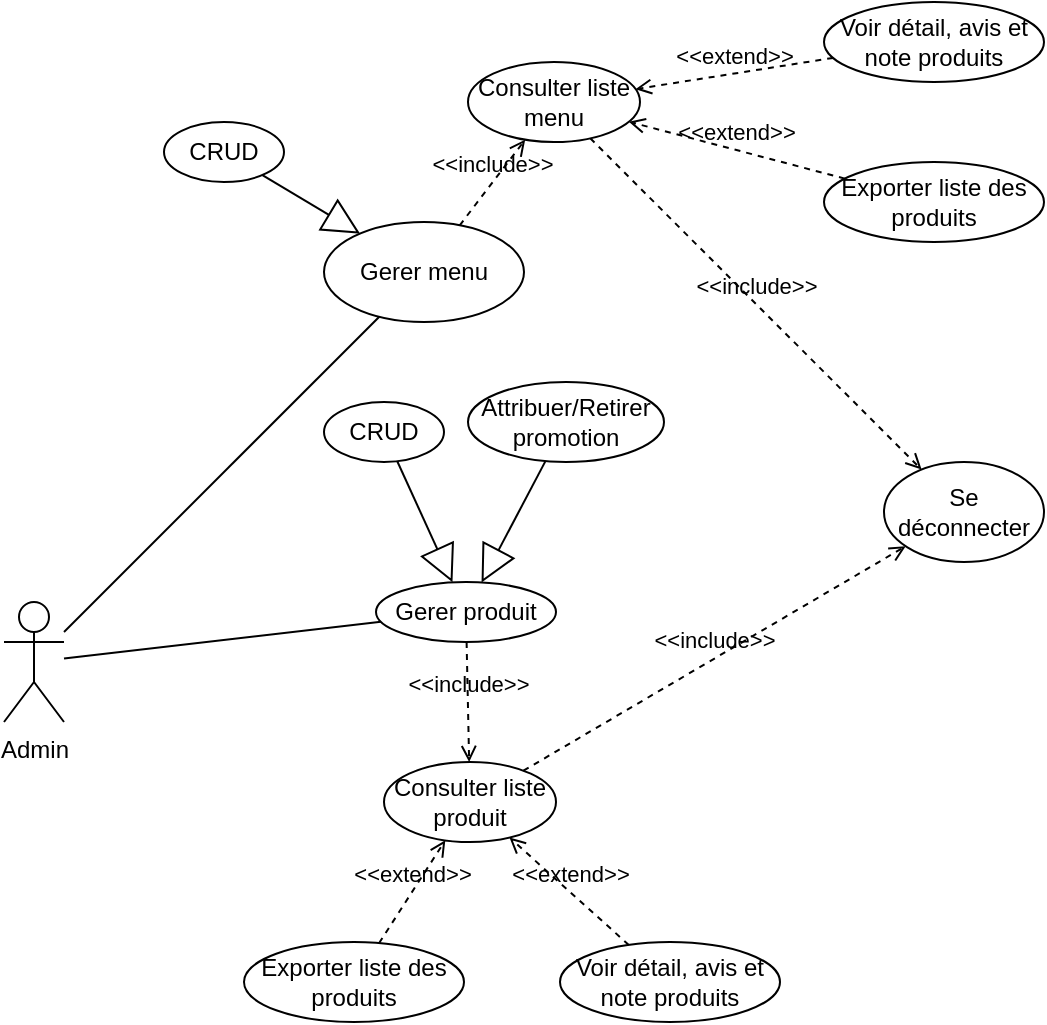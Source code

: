 <mxfile version="22.0.4" type="github" pages="3">
  <diagram name="DCU-GESTION-CARTE" id="VVT_rbBx6DJ3inKtZTUR">
    <mxGraphModel dx="738" dy="625" grid="1" gridSize="10" guides="1" tooltips="1" connect="1" arrows="1" fold="1" page="1" pageScale="1" pageWidth="827" pageHeight="1169" math="0" shadow="0">
      <root>
        <mxCell id="0" />
        <mxCell id="1" parent="0" />
        <mxCell id="bptloFo_OnKCybxd525l-1" value="Admin" style="shape=umlActor;verticalLabelPosition=bottom;verticalAlign=top;html=1;" vertex="1" parent="1">
          <mxGeometry x="80" y="330" width="30" height="60" as="geometry" />
        </mxCell>
        <mxCell id="bptloFo_OnKCybxd525l-2" value="Gerer menu" style="ellipse;whiteSpace=wrap;html=1;" vertex="1" parent="1">
          <mxGeometry x="240" y="140" width="100" height="50" as="geometry" />
        </mxCell>
        <mxCell id="bptloFo_OnKCybxd525l-3" value="" style="endArrow=none;html=1;rounded=0;" edge="1" parent="1" source="bptloFo_OnKCybxd525l-1" target="bptloFo_OnKCybxd525l-2">
          <mxGeometry width="50" height="50" relative="1" as="geometry">
            <mxPoint x="330" y="250" as="sourcePoint" />
            <mxPoint x="380" y="200" as="targetPoint" />
          </mxGeometry>
        </mxCell>
        <mxCell id="bptloFo_OnKCybxd525l-4" value="CRUD" style="ellipse;whiteSpace=wrap;html=1;" vertex="1" parent="1">
          <mxGeometry x="160" y="90" width="60" height="30" as="geometry" />
        </mxCell>
        <mxCell id="bptloFo_OnKCybxd525l-9" value="" style="endArrow=block;endSize=16;endFill=0;html=1;rounded=0;" edge="1" parent="1" source="bptloFo_OnKCybxd525l-4" target="bptloFo_OnKCybxd525l-2">
          <mxGeometry width="160" relative="1" as="geometry">
            <mxPoint x="414" y="144" as="sourcePoint" />
            <mxPoint x="349" y="170" as="targetPoint" />
          </mxGeometry>
        </mxCell>
        <mxCell id="bptloFo_OnKCybxd525l-10" value="Gerer produit" style="ellipse;whiteSpace=wrap;html=1;" vertex="1" parent="1">
          <mxGeometry x="266" y="320" width="90" height="30" as="geometry" />
        </mxCell>
        <mxCell id="bptloFo_OnKCybxd525l-11" value="CRUD" style="ellipse;whiteSpace=wrap;html=1;" vertex="1" parent="1">
          <mxGeometry x="240" y="230" width="60" height="30" as="geometry" />
        </mxCell>
        <mxCell id="bptloFo_OnKCybxd525l-14" value="" style="endArrow=block;endSize=16;endFill=0;html=1;rounded=0;" edge="1" parent="1" source="bptloFo_OnKCybxd525l-11" target="bptloFo_OnKCybxd525l-10">
          <mxGeometry width="160" relative="1" as="geometry">
            <mxPoint x="323" y="200" as="sourcePoint" />
            <mxPoint x="307" y="270" as="targetPoint" />
          </mxGeometry>
        </mxCell>
        <mxCell id="bptloFo_OnKCybxd525l-17" value="" style="endArrow=none;html=1;rounded=0;" edge="1" parent="1" source="bptloFo_OnKCybxd525l-1" target="bptloFo_OnKCybxd525l-10">
          <mxGeometry width="50" height="50" relative="1" as="geometry">
            <mxPoint x="152" y="439" as="sourcePoint" />
            <mxPoint x="310" y="281" as="targetPoint" />
          </mxGeometry>
        </mxCell>
        <mxCell id="bptloFo_OnKCybxd525l-18" value="Exporter liste des produits" style="ellipse;whiteSpace=wrap;html=1;" vertex="1" parent="1">
          <mxGeometry x="200" y="500" width="110" height="40" as="geometry" />
        </mxCell>
        <mxCell id="bptloFo_OnKCybxd525l-21" value="Consulter liste produit" style="ellipse;whiteSpace=wrap;html=1;" vertex="1" parent="1">
          <mxGeometry x="270" y="410" width="86" height="40" as="geometry" />
        </mxCell>
        <mxCell id="bptloFo_OnKCybxd525l-22" value="&amp;lt;&amp;lt;include&amp;gt;&amp;gt;" style="html=1;verticalAlign=bottom;labelBackgroundColor=none;endArrow=open;endFill=0;dashed=1;rounded=0;" edge="1" parent="1" source="bptloFo_OnKCybxd525l-10" target="bptloFo_OnKCybxd525l-21">
          <mxGeometry width="160" relative="1" as="geometry">
            <mxPoint x="220" y="546" as="sourcePoint" />
            <mxPoint x="487" y="330" as="targetPoint" />
          </mxGeometry>
        </mxCell>
        <mxCell id="bptloFo_OnKCybxd525l-23" value="&amp;lt;&amp;lt;extend&amp;gt;&amp;gt;" style="html=1;verticalAlign=bottom;labelBackgroundColor=none;endArrow=open;endFill=0;dashed=1;rounded=0;" edge="1" parent="1" source="bptloFo_OnKCybxd525l-18" target="bptloFo_OnKCybxd525l-21">
          <mxGeometry width="160" relative="1" as="geometry">
            <mxPoint x="626" y="435" as="sourcePoint" />
            <mxPoint x="530" y="385" as="targetPoint" />
          </mxGeometry>
        </mxCell>
        <mxCell id="bptloFo_OnKCybxd525l-24" value="Voir détail, avis et note produits" style="ellipse;whiteSpace=wrap;html=1;" vertex="1" parent="1">
          <mxGeometry x="358" y="500" width="110" height="40" as="geometry" />
        </mxCell>
        <mxCell id="bptloFo_OnKCybxd525l-25" value="&amp;lt;&amp;lt;extend&amp;gt;&amp;gt;" style="html=1;verticalAlign=bottom;labelBackgroundColor=none;endArrow=open;endFill=0;dashed=1;rounded=0;" edge="1" parent="1" source="bptloFo_OnKCybxd525l-24" target="bptloFo_OnKCybxd525l-21">
          <mxGeometry width="160" relative="1" as="geometry">
            <mxPoint x="426" y="490" as="sourcePoint" />
            <mxPoint x="332" y="531" as="targetPoint" />
          </mxGeometry>
        </mxCell>
        <mxCell id="bptloFo_OnKCybxd525l-26" value="Se déconnecter" style="ellipse;whiteSpace=wrap;html=1;" vertex="1" parent="1">
          <mxGeometry x="520" y="260" width="80" height="50" as="geometry" />
        </mxCell>
        <mxCell id="bptloFo_OnKCybxd525l-27" value="&amp;lt;&amp;lt;include&amp;gt;&amp;gt;" style="html=1;verticalAlign=bottom;labelBackgroundColor=none;endArrow=open;endFill=0;dashed=1;rounded=0;" edge="1" parent="1" source="bptloFo_OnKCybxd525l-21" target="bptloFo_OnKCybxd525l-26">
          <mxGeometry width="160" relative="1" as="geometry">
            <mxPoint x="682" y="320" as="sourcePoint" />
            <mxPoint x="680" y="370" as="targetPoint" />
          </mxGeometry>
        </mxCell>
        <mxCell id="bptloFo_OnKCybxd525l-28" value="&amp;lt;&amp;lt;include&amp;gt;&amp;gt;" style="html=1;verticalAlign=bottom;labelBackgroundColor=none;endArrow=open;endFill=0;dashed=1;rounded=0;" edge="1" parent="1" source="bptloFo_OnKCybxd525l-30" target="bptloFo_OnKCybxd525l-26">
          <mxGeometry width="160" relative="1" as="geometry">
            <mxPoint x="414" y="246" as="sourcePoint" />
            <mxPoint x="694" y="120" as="targetPoint" />
          </mxGeometry>
        </mxCell>
        <mxCell id="bptloFo_OnKCybxd525l-29" value="Exporter liste des produits" style="ellipse;whiteSpace=wrap;html=1;" vertex="1" parent="1">
          <mxGeometry x="490" y="110" width="110" height="40" as="geometry" />
        </mxCell>
        <mxCell id="bptloFo_OnKCybxd525l-30" value="Consulter liste menu" style="ellipse;whiteSpace=wrap;html=1;" vertex="1" parent="1">
          <mxGeometry x="312" y="60" width="86" height="40" as="geometry" />
        </mxCell>
        <mxCell id="bptloFo_OnKCybxd525l-31" value="&amp;lt;&amp;lt;extend&amp;gt;&amp;gt;" style="html=1;verticalAlign=bottom;labelBackgroundColor=none;endArrow=open;endFill=0;dashed=1;rounded=0;" edge="1" parent="1" source="bptloFo_OnKCybxd525l-29" target="bptloFo_OnKCybxd525l-30">
          <mxGeometry width="160" relative="1" as="geometry">
            <mxPoint x="826" y="35" as="sourcePoint" />
            <mxPoint x="730" y="-15" as="targetPoint" />
          </mxGeometry>
        </mxCell>
        <mxCell id="bptloFo_OnKCybxd525l-32" value="Voir détail, avis et note produits" style="ellipse;whiteSpace=wrap;html=1;" vertex="1" parent="1">
          <mxGeometry x="490" y="30" width="110" height="40" as="geometry" />
        </mxCell>
        <mxCell id="bptloFo_OnKCybxd525l-33" value="&amp;lt;&amp;lt;extend&amp;gt;&amp;gt;" style="html=1;verticalAlign=bottom;labelBackgroundColor=none;endArrow=open;endFill=0;dashed=1;rounded=0;" edge="1" parent="1" source="bptloFo_OnKCybxd525l-32" target="bptloFo_OnKCybxd525l-30">
          <mxGeometry width="160" relative="1" as="geometry">
            <mxPoint x="626" y="90" as="sourcePoint" />
            <mxPoint x="532" y="131" as="targetPoint" />
          </mxGeometry>
        </mxCell>
        <mxCell id="bptloFo_OnKCybxd525l-34" value="&amp;lt;&amp;lt;include&amp;gt;&amp;gt;" style="html=1;verticalAlign=bottom;labelBackgroundColor=none;endArrow=open;endFill=0;dashed=1;rounded=0;" edge="1" parent="1" source="bptloFo_OnKCybxd525l-2" target="bptloFo_OnKCybxd525l-30">
          <mxGeometry width="160" relative="1" as="geometry">
            <mxPoint x="370" y="110" as="sourcePoint" />
            <mxPoint x="372" y="170" as="targetPoint" />
          </mxGeometry>
        </mxCell>
        <mxCell id="kRhZnXcHObBAStlScJWK-1" value="Attribuer/Retirer promotion" style="ellipse;whiteSpace=wrap;html=1;" vertex="1" parent="1">
          <mxGeometry x="312" y="220" width="98" height="40" as="geometry" />
        </mxCell>
        <mxCell id="kRhZnXcHObBAStlScJWK-2" value="" style="endArrow=block;endSize=16;endFill=0;html=1;rounded=0;" edge="1" parent="1" source="kRhZnXcHObBAStlScJWK-1" target="bptloFo_OnKCybxd525l-10">
          <mxGeometry width="160" relative="1" as="geometry">
            <mxPoint x="414" y="268" as="sourcePoint" />
            <mxPoint x="373" y="280" as="targetPoint" />
          </mxGeometry>
        </mxCell>
      </root>
    </mxGraphModel>
  </diagram>
  <diagram id="2WyjgvtseWEjTx2Jox8Z" name="DCU-GESTION-PROMO&amp;USER">
    <mxGraphModel dx="1022" dy="865" grid="1" gridSize="10" guides="1" tooltips="1" connect="1" arrows="1" fold="1" page="1" pageScale="1" pageWidth="827" pageHeight="1169" math="0" shadow="0">
      <root>
        <mxCell id="0" />
        <mxCell id="1" parent="0" />
        <mxCell id="ZCpntKi10QOORKuHB4Zs-1" value="Admin" style="shape=umlActor;verticalLabelPosition=bottom;verticalAlign=top;html=1;" vertex="1" parent="1">
          <mxGeometry x="80" y="330" width="30" height="60" as="geometry" />
        </mxCell>
        <mxCell id="ZCpntKi10QOORKuHB4Zs-2" value="Gérer promotion" style="ellipse;whiteSpace=wrap;html=1;" vertex="1" parent="1">
          <mxGeometry x="240" y="140" width="100" height="50" as="geometry" />
        </mxCell>
        <mxCell id="ZCpntKi10QOORKuHB4Zs-3" value="" style="endArrow=none;html=1;rounded=0;" edge="1" parent="1" source="ZCpntKi10QOORKuHB4Zs-1" target="ZCpntKi10QOORKuHB4Zs-2">
          <mxGeometry width="50" height="50" relative="1" as="geometry">
            <mxPoint x="330" y="250" as="sourcePoint" />
            <mxPoint x="380" y="200" as="targetPoint" />
          </mxGeometry>
        </mxCell>
        <mxCell id="ZCpntKi10QOORKuHB4Zs-4" value="CRUD" style="ellipse;whiteSpace=wrap;html=1;" vertex="1" parent="1">
          <mxGeometry x="426" y="110" width="60" height="30" as="geometry" />
        </mxCell>
        <mxCell id="ZCpntKi10QOORKuHB4Zs-9" value="" style="endArrow=block;endSize=16;endFill=0;html=1;rounded=0;" edge="1" parent="1" source="ZCpntKi10QOORKuHB4Zs-4" target="ZCpntKi10QOORKuHB4Zs-2">
          <mxGeometry width="160" relative="1" as="geometry">
            <mxPoint x="414" y="144" as="sourcePoint" />
            <mxPoint x="349" y="170" as="targetPoint" />
          </mxGeometry>
        </mxCell>
        <mxCell id="ZCpntKi10QOORKuHB4Zs-10" value="Gerer role" style="ellipse;whiteSpace=wrap;html=1;" vertex="1" parent="1">
          <mxGeometry x="266" y="320" width="90" height="30" as="geometry" />
        </mxCell>
        <mxCell id="ZCpntKi10QOORKuHB4Zs-11" value="CRUD" style="ellipse;whiteSpace=wrap;html=1;" vertex="1" parent="1">
          <mxGeometry x="250" y="250" width="60" height="30" as="geometry" />
        </mxCell>
        <mxCell id="ZCpntKi10QOORKuHB4Zs-14" value="" style="endArrow=block;endSize=16;endFill=0;html=1;rounded=0;" edge="1" parent="1" source="ZCpntKi10QOORKuHB4Zs-11" target="ZCpntKi10QOORKuHB4Zs-10">
          <mxGeometry width="160" relative="1" as="geometry">
            <mxPoint x="323" y="200" as="sourcePoint" />
            <mxPoint x="307" y="270" as="targetPoint" />
          </mxGeometry>
        </mxCell>
        <mxCell id="ZCpntKi10QOORKuHB4Zs-17" value="" style="endArrow=none;html=1;rounded=0;" edge="1" parent="1" source="ZCpntKi10QOORKuHB4Zs-1" target="ZCpntKi10QOORKuHB4Zs-10">
          <mxGeometry width="50" height="50" relative="1" as="geometry">
            <mxPoint x="152" y="439" as="sourcePoint" />
            <mxPoint x="310" y="281" as="targetPoint" />
          </mxGeometry>
        </mxCell>
        <mxCell id="ZCpntKi10QOORKuHB4Zs-19" value="Consulter liste Role" style="ellipse;whiteSpace=wrap;html=1;" vertex="1" parent="1">
          <mxGeometry x="340" y="230" width="86" height="40" as="geometry" />
        </mxCell>
        <mxCell id="ZCpntKi10QOORKuHB4Zs-20" value="&amp;lt;&amp;lt;include&amp;gt;&amp;gt;" style="html=1;verticalAlign=bottom;labelBackgroundColor=none;endArrow=open;endFill=0;dashed=1;rounded=0;" edge="1" parent="1" source="ZCpntKi10QOORKuHB4Zs-10" target="ZCpntKi10QOORKuHB4Zs-19">
          <mxGeometry width="160" relative="1" as="geometry">
            <mxPoint x="220" y="546" as="sourcePoint" />
            <mxPoint x="487" y="330" as="targetPoint" />
          </mxGeometry>
        </mxCell>
        <mxCell id="ZCpntKi10QOORKuHB4Zs-24" value="Se déconnecter" style="ellipse;whiteSpace=wrap;html=1;" vertex="1" parent="1">
          <mxGeometry x="520" y="280" width="80" height="50" as="geometry" />
        </mxCell>
        <mxCell id="ZCpntKi10QOORKuHB4Zs-25" value="&amp;lt;&amp;lt;include&amp;gt;&amp;gt;" style="html=1;verticalAlign=bottom;labelBackgroundColor=none;endArrow=open;endFill=0;dashed=1;rounded=0;" edge="1" parent="1" source="ZCpntKi10QOORKuHB4Zs-19" target="ZCpntKi10QOORKuHB4Zs-24">
          <mxGeometry width="160" relative="1" as="geometry">
            <mxPoint x="682" y="320" as="sourcePoint" />
            <mxPoint x="680" y="370" as="targetPoint" />
          </mxGeometry>
        </mxCell>
        <mxCell id="ZCpntKi10QOORKuHB4Zs-26" value="&amp;lt;&amp;lt;include&amp;gt;&amp;gt;" style="html=1;verticalAlign=bottom;labelBackgroundColor=none;endArrow=open;endFill=0;dashed=1;rounded=0;" edge="1" parent="1" source="ZCpntKi10QOORKuHB4Zs-28" target="ZCpntKi10QOORKuHB4Zs-24">
          <mxGeometry width="160" relative="1" as="geometry">
            <mxPoint x="414" y="246" as="sourcePoint" />
            <mxPoint x="694" y="120" as="targetPoint" />
          </mxGeometry>
        </mxCell>
        <mxCell id="ZCpntKi10QOORKuHB4Zs-28" value="Consulter liste promotion" style="ellipse;whiteSpace=wrap;html=1;" vertex="1" parent="1">
          <mxGeometry x="414" y="180" width="86" height="40" as="geometry" />
        </mxCell>
        <mxCell id="ZCpntKi10QOORKuHB4Zs-32" value="&amp;lt;&amp;lt;include&amp;gt;&amp;gt;" style="html=1;verticalAlign=bottom;labelBackgroundColor=none;endArrow=open;endFill=0;dashed=1;rounded=0;" edge="1" parent="1" source="ZCpntKi10QOORKuHB4Zs-2" target="ZCpntKi10QOORKuHB4Zs-28">
          <mxGeometry width="160" relative="1" as="geometry">
            <mxPoint x="370" y="110" as="sourcePoint" />
            <mxPoint x="372" y="170" as="targetPoint" />
          </mxGeometry>
        </mxCell>
        <mxCell id="03IARrvH_rtqOVbpsFZn-1" value="Consulter liste client" style="ellipse;whiteSpace=wrap;html=1;" vertex="1" parent="1">
          <mxGeometry x="268" y="390" width="86" height="40" as="geometry" />
        </mxCell>
        <mxCell id="03IARrvH_rtqOVbpsFZn-2" value="" style="endArrow=none;html=1;rounded=0;" edge="1" parent="1" source="ZCpntKi10QOORKuHB4Zs-1" target="03IARrvH_rtqOVbpsFZn-1">
          <mxGeometry width="50" height="50" relative="1" as="geometry">
            <mxPoint x="120" y="368" as="sourcePoint" />
            <mxPoint x="278" y="350" as="targetPoint" />
          </mxGeometry>
        </mxCell>
        <mxCell id="ypRZyPlAgmep4_6XNjD2-1" value="Exporter liste" style="ellipse;whiteSpace=wrap;html=1;" vertex="1" parent="1">
          <mxGeometry x="443" y="390" width="80" height="30" as="geometry" />
        </mxCell>
        <mxCell id="ypRZyPlAgmep4_6XNjD2-2" value="&amp;lt;&amp;lt;extend&amp;gt;&amp;gt;" style="html=1;verticalAlign=bottom;labelBackgroundColor=none;endArrow=open;endFill=0;dashed=1;rounded=0;" edge="1" parent="1" source="ypRZyPlAgmep4_6XNjD2-1" target="03IARrvH_rtqOVbpsFZn-1">
          <mxGeometry width="160" relative="1" as="geometry">
            <mxPoint x="503.44" y="515.82" as="sourcePoint" />
            <mxPoint x="339.998" y="440.001" as="targetPoint" />
          </mxGeometry>
        </mxCell>
        <mxCell id="ypRZyPlAgmep4_6XNjD2-3" value="&amp;lt;&amp;lt;include&amp;gt;&amp;gt;" style="html=1;verticalAlign=bottom;labelBackgroundColor=none;endArrow=open;endFill=0;dashed=1;rounded=0;" edge="1" parent="1" source="03IARrvH_rtqOVbpsFZn-1" target="ZCpntKi10QOORKuHB4Zs-24">
          <mxGeometry width="160" relative="1" as="geometry">
            <mxPoint x="429" y="271" as="sourcePoint" />
            <mxPoint x="534" y="304" as="targetPoint" />
          </mxGeometry>
        </mxCell>
        <mxCell id="ypRZyPlAgmep4_6XNjD2-4" value="Gerer utilisateur" style="ellipse;whiteSpace=wrap;html=1;" vertex="1" parent="1">
          <mxGeometry x="268" y="480" width="90" height="30" as="geometry" />
        </mxCell>
        <mxCell id="ypRZyPlAgmep4_6XNjD2-5" value="" style="endArrow=none;html=1;rounded=0;" edge="1" parent="1" source="ZCpntKi10QOORKuHB4Zs-1" target="ypRZyPlAgmep4_6XNjD2-4">
          <mxGeometry width="50" height="50" relative="1" as="geometry">
            <mxPoint x="108" y="468" as="sourcePoint" />
            <mxPoint x="266" y="450" as="targetPoint" />
          </mxGeometry>
        </mxCell>
        <mxCell id="ypRZyPlAgmep4_6XNjD2-6" value="CRUD" style="ellipse;whiteSpace=wrap;html=1;" vertex="1" parent="1">
          <mxGeometry x="460" y="510" width="60" height="30" as="geometry" />
        </mxCell>
        <mxCell id="ypRZyPlAgmep4_6XNjD2-7" value="" style="endArrow=block;endSize=16;endFill=0;html=1;rounded=0;" edge="1" parent="1" source="ypRZyPlAgmep4_6XNjD2-6" target="ypRZyPlAgmep4_6XNjD2-4">
          <mxGeometry width="160" relative="1" as="geometry">
            <mxPoint x="300" y="530" as="sourcePoint" />
            <mxPoint x="318" y="570" as="targetPoint" />
          </mxGeometry>
        </mxCell>
        <mxCell id="ypRZyPlAgmep4_6XNjD2-8" value="Consulter liste utilisateur" style="ellipse;whiteSpace=wrap;html=1;" vertex="1" parent="1">
          <mxGeometry x="440" y="450" width="86" height="40" as="geometry" />
        </mxCell>
        <mxCell id="ypRZyPlAgmep4_6XNjD2-9" value="&amp;lt;&amp;lt;include&amp;gt;&amp;gt;" style="html=1;verticalAlign=bottom;labelBackgroundColor=none;endArrow=open;endFill=0;dashed=1;rounded=0;" edge="1" parent="1" source="ypRZyPlAgmep4_6XNjD2-4" target="ypRZyPlAgmep4_6XNjD2-8">
          <mxGeometry width="160" relative="1" as="geometry">
            <mxPoint x="356" y="562" as="sourcePoint" />
            <mxPoint x="400" y="510" as="targetPoint" />
          </mxGeometry>
        </mxCell>
        <mxCell id="ypRZyPlAgmep4_6XNjD2-10" value="&amp;lt;&amp;lt;include&amp;gt;&amp;gt;" style="html=1;verticalAlign=bottom;labelBackgroundColor=none;endArrow=open;endFill=0;dashed=1;rounded=0;" edge="1" parent="1" source="ypRZyPlAgmep4_6XNjD2-8" target="ZCpntKi10QOORKuHB4Zs-24">
          <mxGeometry width="160" relative="1" as="geometry">
            <mxPoint x="343" y="341" as="sourcePoint" />
            <mxPoint x="387" y="289" as="targetPoint" />
            <Array as="points">
              <mxPoint x="560" y="450" />
            </Array>
          </mxGeometry>
        </mxCell>
      </root>
    </mxGraphModel>
  </diagram>
  <diagram id="B987-usVJDolTUjlejUF" name="Page-3">
    <mxGraphModel dx="1329" dy="1125" grid="1" gridSize="10" guides="1" tooltips="1" connect="1" arrows="1" fold="1" page="1" pageScale="1" pageWidth="827" pageHeight="1169" math="0" shadow="0">
      <root>
        <mxCell id="0" />
        <mxCell id="1" parent="0" />
      </root>
    </mxGraphModel>
  </diagram>
</mxfile>
